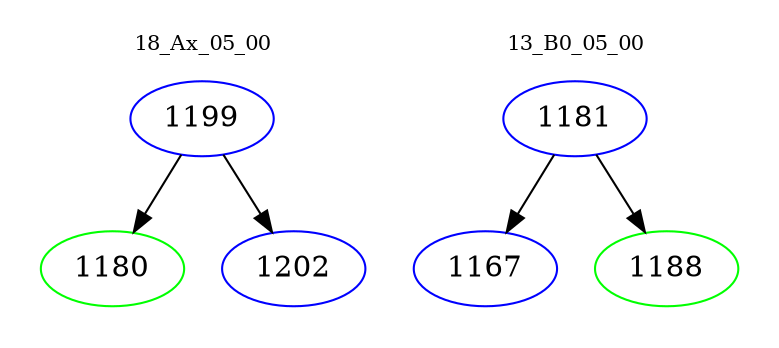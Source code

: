 digraph{
subgraph cluster_0 {
color = white
label = "18_Ax_05_00";
fontsize=10;
T0_1199 [label="1199", color="blue"]
T0_1199 -> T0_1180 [color="black"]
T0_1180 [label="1180", color="green"]
T0_1199 -> T0_1202 [color="black"]
T0_1202 [label="1202", color="blue"]
}
subgraph cluster_1 {
color = white
label = "13_B0_05_00";
fontsize=10;
T1_1181 [label="1181", color="blue"]
T1_1181 -> T1_1167 [color="black"]
T1_1167 [label="1167", color="blue"]
T1_1181 -> T1_1188 [color="black"]
T1_1188 [label="1188", color="green"]
}
}
